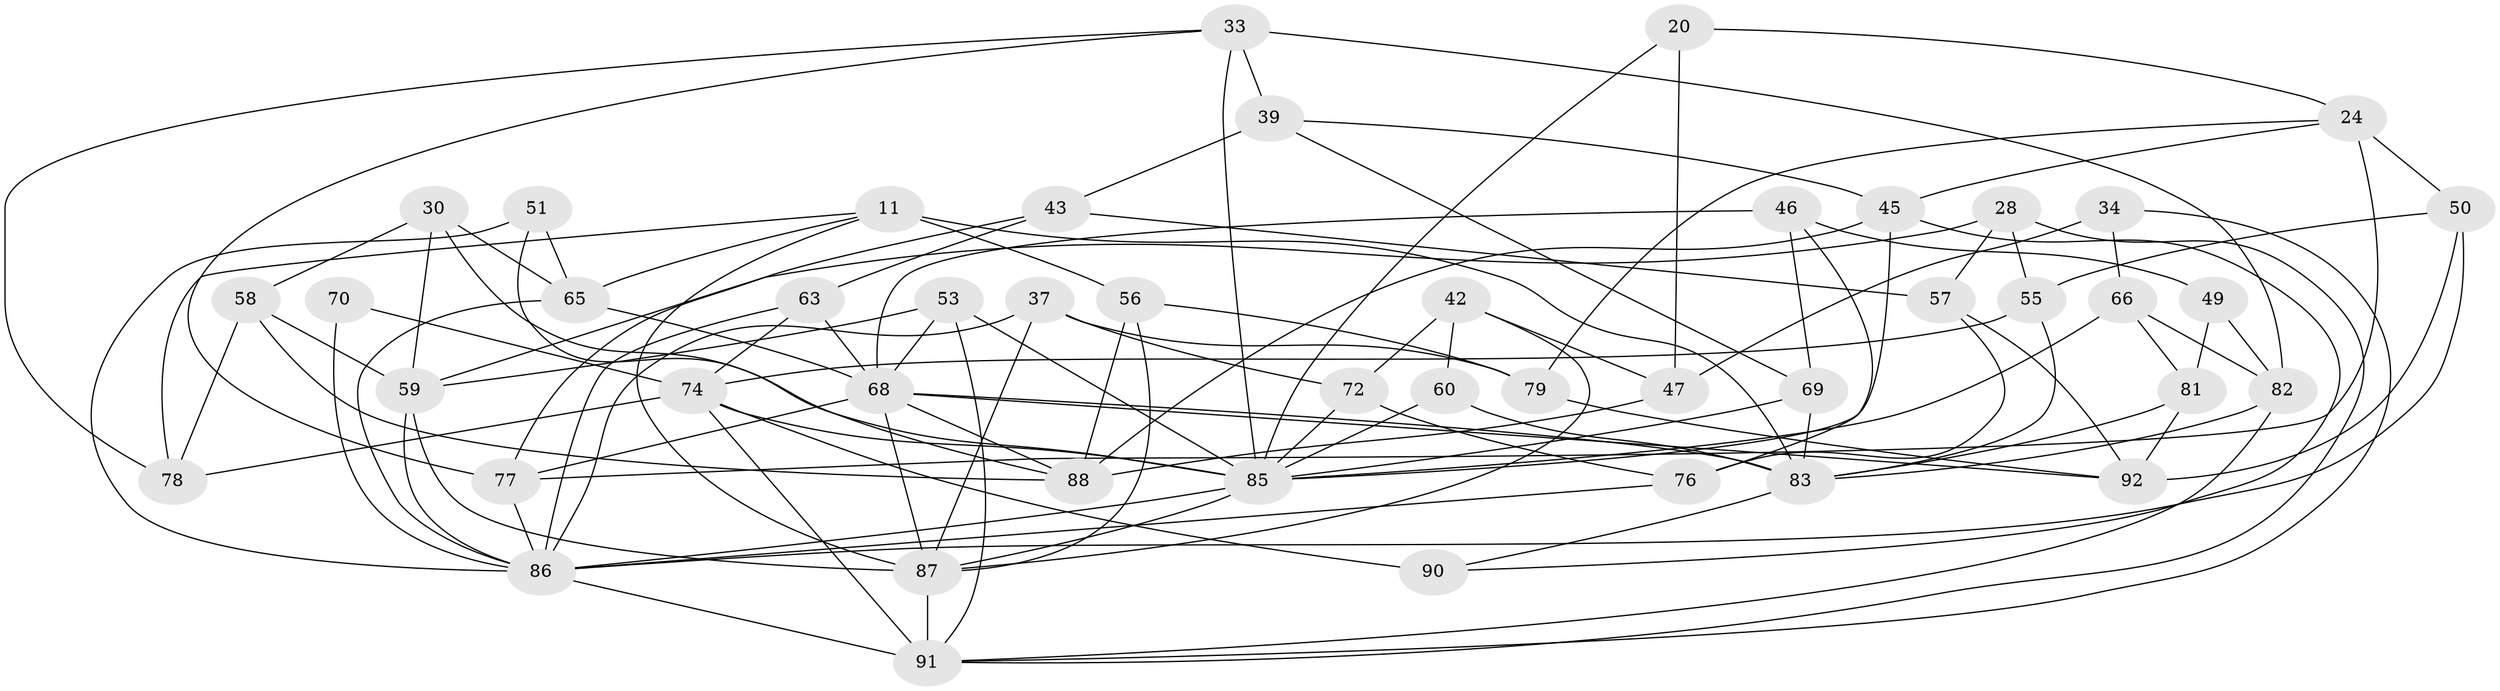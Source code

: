 // original degree distribution, {4: 1.0}
// Generated by graph-tools (version 1.1) at 2025/01/03/04/25 22:01:51]
// undirected, 46 vertices, 111 edges
graph export_dot {
graph [start="1"]
  node [color=gray90,style=filled];
  11 [super="+3"];
  20;
  24 [super="+16"];
  28;
  30;
  33 [super="+14"];
  34;
  37;
  39;
  42;
  43;
  45 [super="+29"];
  46;
  47 [super="+15"];
  49;
  50;
  51;
  53;
  55;
  56 [super="+41"];
  57;
  58;
  59 [super="+27"];
  60;
  63;
  65 [super="+48"];
  66;
  68 [super="+19+38"];
  69;
  70;
  72 [super="+12"];
  74 [super="+32+64"];
  76;
  77 [super="+67"];
  78;
  79;
  81 [super="+4"];
  82 [super="+23"];
  83 [super="+61"];
  85 [super="+80+75"];
  86 [super="+10+62+35"];
  87 [super="+25+54"];
  88 [super="+9+71"];
  90;
  91 [super="+17+44+84"];
  92 [super="+89"];
  11 -- 56 [weight=2];
  11 -- 65;
  11 -- 83;
  11 -- 78;
  11 -- 87;
  20 -- 47 [weight=2];
  20 -- 85;
  20 -- 24;
  24 -- 79;
  24 -- 50;
  24 -- 45 [weight=2];
  24 -- 77;
  28 -- 91;
  28 -- 55;
  28 -- 59;
  28 -- 57;
  30 -- 65;
  30 -- 58;
  30 -- 85;
  30 -- 59;
  33 -- 78;
  33 -- 82 [weight=2];
  33 -- 85;
  33 -- 77;
  33 -- 39;
  34 -- 66;
  34 -- 91;
  34 -- 47 [weight=2];
  37 -- 87;
  37 -- 72;
  37 -- 79;
  37 -- 86;
  39 -- 43;
  39 -- 69;
  39 -- 45;
  42 -- 60;
  42 -- 47;
  42 -- 72;
  42 -- 87;
  43 -- 77;
  43 -- 63;
  43 -- 57;
  45 -- 90;
  45 -- 88;
  45 -- 85;
  46 -- 69;
  46 -- 76;
  46 -- 49;
  46 -- 68;
  47 -- 88;
  49 -- 82;
  49 -- 81 [weight=2];
  50 -- 86;
  50 -- 55;
  50 -- 92;
  51 -- 65 [weight=2];
  51 -- 88;
  51 -- 86;
  53 -- 85;
  53 -- 68;
  53 -- 91;
  53 -- 59;
  55 -- 74;
  55 -- 83;
  56 -- 79;
  56 -- 87;
  56 -- 88 [weight=2];
  57 -- 92;
  57 -- 76;
  58 -- 78;
  58 -- 88;
  58 -- 59;
  59 -- 87;
  59 -- 86;
  60 -- 85 [weight=2];
  60 -- 83;
  63 -- 74;
  63 -- 86;
  63 -- 68;
  65 -- 86;
  65 -- 68;
  66 -- 81;
  66 -- 85;
  66 -- 82;
  68 -- 77;
  68 -- 88 [weight=2];
  68 -- 92;
  68 -- 83;
  68 -- 87;
  69 -- 85;
  69 -- 83;
  70 -- 86 [weight=2];
  70 -- 74 [weight=2];
  72 -- 76;
  72 -- 85 [weight=3];
  74 -- 90 [weight=2];
  74 -- 78;
  74 -- 85 [weight=5];
  74 -- 91 [weight=2];
  76 -- 86;
  77 -- 86 [weight=2];
  79 -- 92;
  81 -- 92 [weight=2];
  81 -- 83;
  82 -- 91;
  82 -- 83;
  83 -- 90;
  85 -- 86;
  85 -- 87 [weight=2];
  86 -- 91 [weight=2];
  87 -- 91 [weight=4];
}
